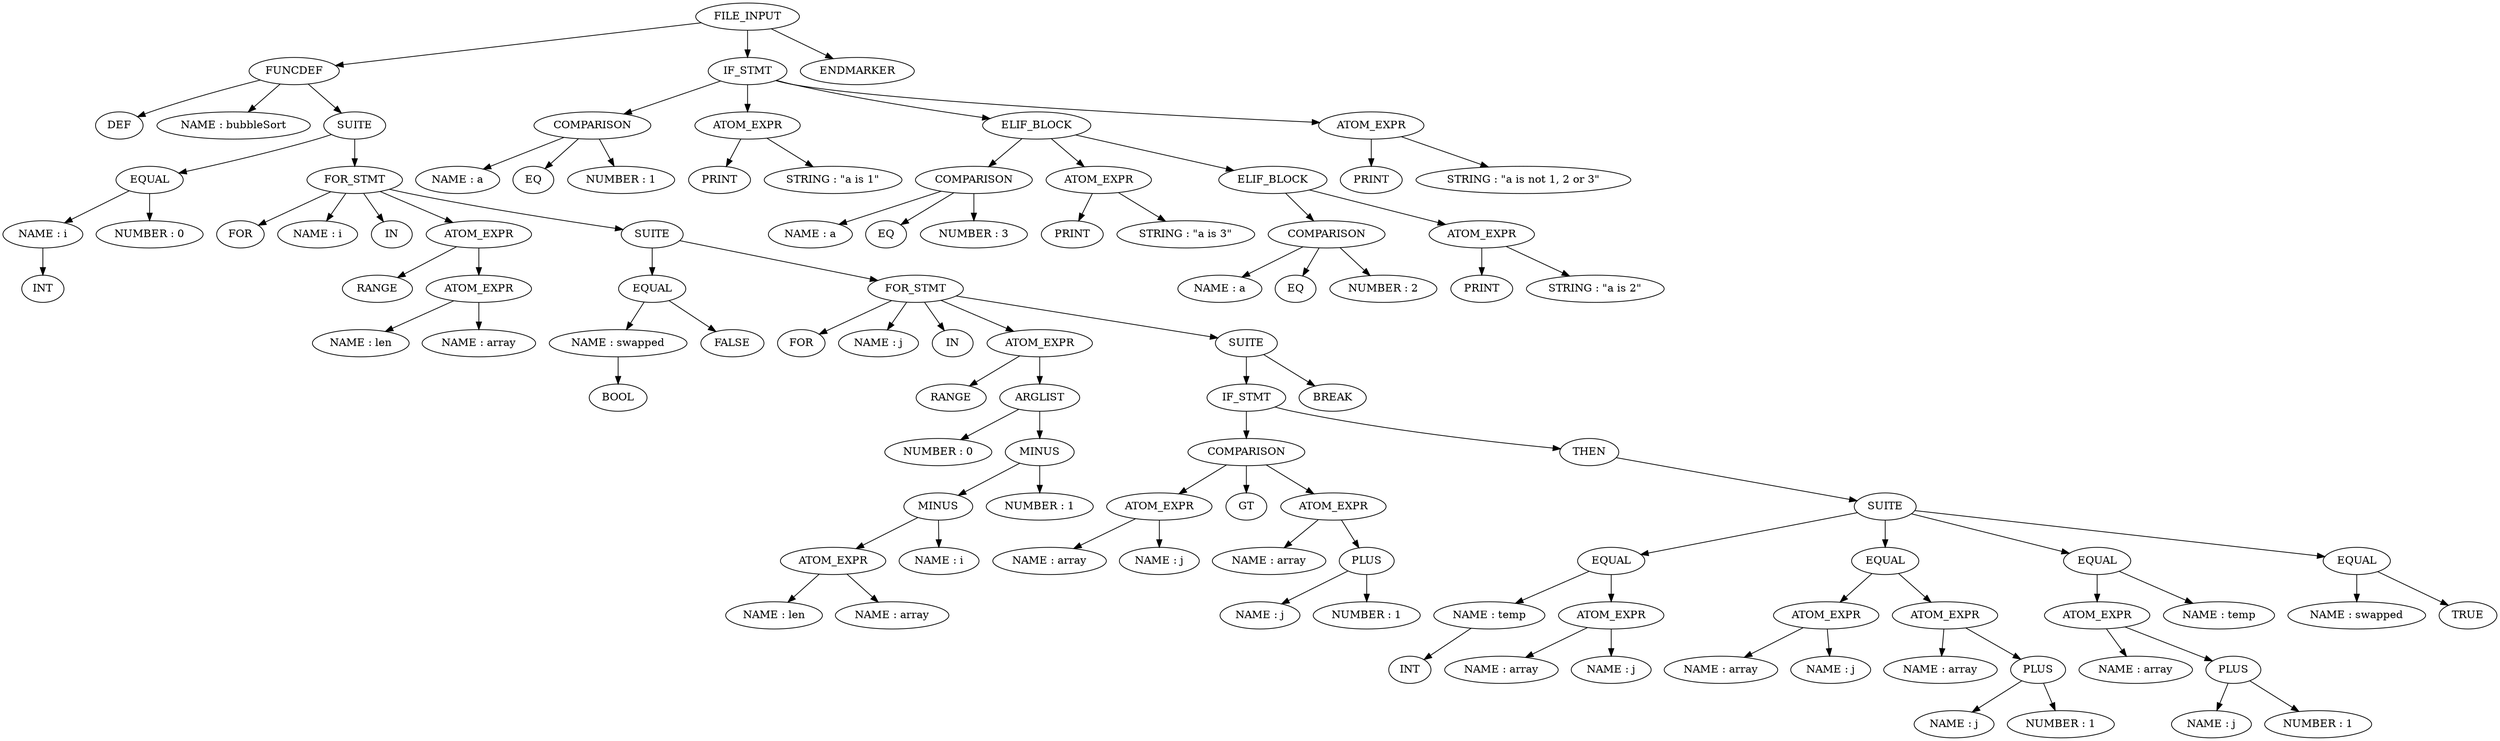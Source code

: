 digraph G {
  0 [label="FILE_INPUT"];
  1 [label="FUNCDEF"];
  0 -> 1;
  2 [label="DEF"];
  1 -> 2;
  3 [label="NAME : bubbleSort"];
  1 -> 3;
  4 [label="SUITE"];
  1 -> 4;
  5 [label="EQUAL"];
  4 -> 5;
  6 [label="NAME : i"];
  5 -> 6;
  7 [label="INT"];
  6 -> 7;
  8 [label="NUMBER : 0"];
  5 -> 8;
  9 [label="FOR_STMT"];
  4 -> 9;
  10 [label="FOR"];
  9 -> 10;
  11 [label="NAME : i"];
  9 -> 11;
  12 [label="IN"];
  9 -> 12;
  13 [label="ATOM_EXPR"];
  9 -> 13;
  14 [label="RANGE"];
  13 -> 14;
  15 [label="ATOM_EXPR"];
  13 -> 15;
  16 [label="NAME : len"];
  15 -> 16;
  17 [label="NAME : array"];
  15 -> 17;
  18 [label="SUITE"];
  9 -> 18;
  19 [label="EQUAL"];
  18 -> 19;
  20 [label="NAME : swapped"];
  19 -> 20;
  21 [label="BOOL"];
  20 -> 21;
  22 [label="FALSE"];
  19 -> 22;
  23 [label="FOR_STMT"];
  18 -> 23;
  24 [label="FOR"];
  23 -> 24;
  25 [label="NAME : j"];
  23 -> 25;
  26 [label="IN"];
  23 -> 26;
  27 [label="ATOM_EXPR"];
  23 -> 27;
  28 [label="RANGE"];
  27 -> 28;
  29 [label="ARGLIST"];
  27 -> 29;
  30 [label="NUMBER : 0"];
  29 -> 30;
  31 [label="MINUS"];
  29 -> 31;
  32 [label="MINUS"];
  31 -> 32;
  33 [label="ATOM_EXPR"];
  32 -> 33;
  34 [label="NAME : len"];
  33 -> 34;
  35 [label="NAME : array"];
  33 -> 35;
  36 [label="NAME : i"];
  32 -> 36;
  37 [label="NUMBER : 1"];
  31 -> 37;
  38 [label="SUITE"];
  23 -> 38;
  39 [label="IF_STMT"];
  38 -> 39;
  40 [label="COMPARISON"];
  39 -> 40;
  41 [label="ATOM_EXPR"];
  40 -> 41;
  42 [label="NAME : array"];
  41 -> 42;
  43 [label="NAME : j"];
  41 -> 43;
  44 [label="GT"];
  40 -> 44;
  45 [label="ATOM_EXPR"];
  40 -> 45;
  46 [label="NAME : array"];
  45 -> 46;
  47 [label="PLUS"];
  45 -> 47;
  48 [label="NAME : j"];
  47 -> 48;
  49 [label="NUMBER : 1"];
  47 -> 49;
  50 [label="THEN"];
  39 -> 50;
  51 [label="SUITE"];
  50 -> 51;
  52 [label="EQUAL"];
  51 -> 52;
  53 [label="NAME : temp"];
  52 -> 53;
  54 [label="INT"];
  53 -> 54;
  55 [label="ATOM_EXPR"];
  52 -> 55;
  56 [label="NAME : array"];
  55 -> 56;
  57 [label="NAME : j"];
  55 -> 57;
  58 [label="EQUAL"];
  51 -> 58;
  59 [label="ATOM_EXPR"];
  58 -> 59;
  60 [label="NAME : array"];
  59 -> 60;
  61 [label="NAME : j"];
  59 -> 61;
  62 [label="ATOM_EXPR"];
  58 -> 62;
  63 [label="NAME : array"];
  62 -> 63;
  64 [label="PLUS"];
  62 -> 64;
  65 [label="NAME : j"];
  64 -> 65;
  66 [label="NUMBER : 1"];
  64 -> 66;
  67 [label="EQUAL"];
  51 -> 67;
  68 [label="ATOM_EXPR"];
  67 -> 68;
  69 [label="NAME : array"];
  68 -> 69;
  70 [label="PLUS"];
  68 -> 70;
  71 [label="NAME : j"];
  70 -> 71;
  72 [label="NUMBER : 1"];
  70 -> 72;
  73 [label="NAME : temp"];
  67 -> 73;
  74 [label="EQUAL"];
  51 -> 74;
  75 [label="NAME : swapped"];
  74 -> 75;
  76 [label="TRUE"];
  74 -> 76;
  77 [label="BREAK"];
  38 -> 77;
  78 [label="IF_STMT"];
  0 -> 78;
  79 [label="COMPARISON"];
  78 -> 79;
  80 [label="NAME : a"];
  79 -> 80;
  81 [label="EQ"];
  79 -> 81;
  82 [label="NUMBER : 1"];
  79 -> 82;
  83 [label="ATOM_EXPR"];
  78 -> 83;
  84 [label="PRINT"];
  83 -> 84;
  85 [label="STRING : \"a is 1\""];
  83 -> 85;
  86 [label="ELIF_BLOCK"];
  78 -> 86;
  87 [label="COMPARISON"];
  86 -> 87;
  88 [label="NAME : a"];
  87 -> 88;
  89 [label="EQ"];
  87 -> 89;
  90 [label="NUMBER : 3"];
  87 -> 90;
  91 [label="ATOM_EXPR"];
  86 -> 91;
  92 [label="PRINT"];
  91 -> 92;
  93 [label="STRING : \"a is 3\""];
  91 -> 93;
  94 [label="ELIF_BLOCK"];
  86 -> 94;
  95 [label="COMPARISON"];
  94 -> 95;
  96 [label="NAME : a"];
  95 -> 96;
  97 [label="EQ"];
  95 -> 97;
  98 [label="NUMBER : 2"];
  95 -> 98;
  99 [label="ATOM_EXPR"];
  94 -> 99;
  100 [label="PRINT"];
  99 -> 100;
  101 [label="STRING : \"a is 2\""];
  99 -> 101;
  102 [label="ATOM_EXPR"];
  78 -> 102;
  103 [label="PRINT"];
  102 -> 103;
  104 [label="STRING : \"a is not 1, 2 or 3\""];
  102 -> 104;
  105 [label="ENDMARKER"];
  0 -> 105;
}
